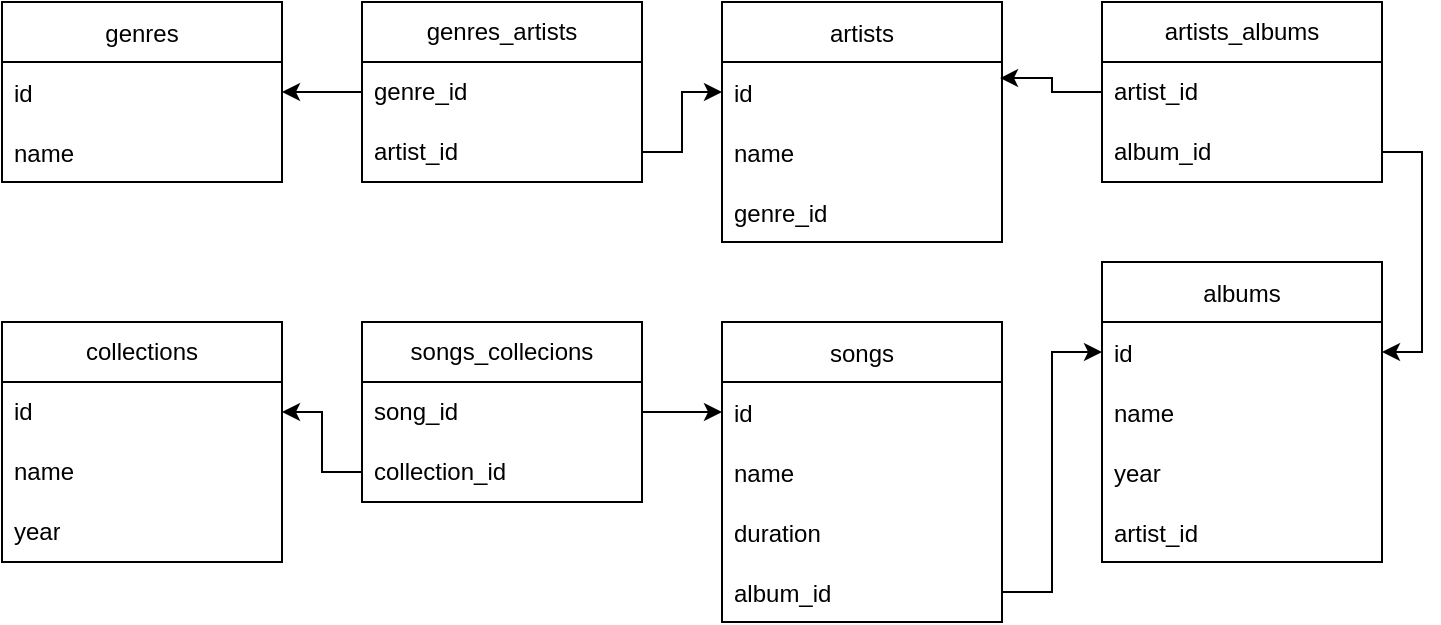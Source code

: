 <mxfile version="20.6.0" type="github">
  <diagram id="VMZdafUipZ0DyyVdhOcb" name="Страница 1">
    <mxGraphModel dx="868" dy="456" grid="1" gridSize="10" guides="1" tooltips="1" connect="1" arrows="1" fold="1" page="1" pageScale="1" pageWidth="827" pageHeight="1169" math="0" shadow="0">
      <root>
        <mxCell id="0" />
        <mxCell id="1" parent="0" />
        <mxCell id="gLHyWcDhg0KViLhQEVv9-2" value="genres" style="swimlane;fontStyle=0;childLayout=stackLayout;horizontal=1;startSize=30;horizontalStack=0;resizeParent=1;resizeParentMax=0;resizeLast=0;collapsible=1;marginBottom=0;" parent="1" vertex="1">
          <mxGeometry width="140" height="90" as="geometry" />
        </mxCell>
        <mxCell id="gLHyWcDhg0KViLhQEVv9-3" value="id" style="text;strokeColor=none;fillColor=none;align=left;verticalAlign=middle;spacingLeft=4;spacingRight=4;overflow=hidden;points=[[0,0.5],[1,0.5]];portConstraint=eastwest;rotatable=0;" parent="gLHyWcDhg0KViLhQEVv9-2" vertex="1">
          <mxGeometry y="30" width="140" height="30" as="geometry" />
        </mxCell>
        <mxCell id="gLHyWcDhg0KViLhQEVv9-4" value="name" style="text;strokeColor=none;fillColor=none;align=left;verticalAlign=middle;spacingLeft=4;spacingRight=4;overflow=hidden;points=[[0,0.5],[1,0.5]];portConstraint=eastwest;rotatable=0;" parent="gLHyWcDhg0KViLhQEVv9-2" vertex="1">
          <mxGeometry y="60" width="140" height="30" as="geometry" />
        </mxCell>
        <mxCell id="gLHyWcDhg0KViLhQEVv9-6" value="artists" style="swimlane;fontStyle=0;childLayout=stackLayout;horizontal=1;startSize=30;horizontalStack=0;resizeParent=1;resizeParentMax=0;resizeLast=0;collapsible=1;marginBottom=0;" parent="1" vertex="1">
          <mxGeometry x="360" width="140" height="120" as="geometry" />
        </mxCell>
        <mxCell id="gLHyWcDhg0KViLhQEVv9-7" value="id" style="text;strokeColor=none;fillColor=none;align=left;verticalAlign=middle;spacingLeft=4;spacingRight=4;overflow=hidden;points=[[0,0.5],[1,0.5]];portConstraint=eastwest;rotatable=0;" parent="gLHyWcDhg0KViLhQEVv9-6" vertex="1">
          <mxGeometry y="30" width="140" height="30" as="geometry" />
        </mxCell>
        <mxCell id="gLHyWcDhg0KViLhQEVv9-8" value="name" style="text;strokeColor=none;fillColor=none;align=left;verticalAlign=middle;spacingLeft=4;spacingRight=4;overflow=hidden;points=[[0,0.5],[1,0.5]];portConstraint=eastwest;rotatable=0;" parent="gLHyWcDhg0KViLhQEVv9-6" vertex="1">
          <mxGeometry y="60" width="140" height="30" as="geometry" />
        </mxCell>
        <mxCell id="gLHyWcDhg0KViLhQEVv9-9" value="genre_id" style="text;strokeColor=none;fillColor=none;align=left;verticalAlign=middle;spacingLeft=4;spacingRight=4;overflow=hidden;points=[[0,0.5],[1,0.5]];portConstraint=eastwest;rotatable=0;" parent="gLHyWcDhg0KViLhQEVv9-6" vertex="1">
          <mxGeometry y="90" width="140" height="30" as="geometry" />
        </mxCell>
        <mxCell id="gLHyWcDhg0KViLhQEVv9-11" value="albums" style="swimlane;fontStyle=0;childLayout=stackLayout;horizontal=1;startSize=30;horizontalStack=0;resizeParent=1;resizeParentMax=0;resizeLast=0;collapsible=1;marginBottom=0;" parent="1" vertex="1">
          <mxGeometry x="550" y="130" width="140" height="150" as="geometry" />
        </mxCell>
        <mxCell id="gLHyWcDhg0KViLhQEVv9-12" value="id" style="text;strokeColor=none;fillColor=none;align=left;verticalAlign=middle;spacingLeft=4;spacingRight=4;overflow=hidden;points=[[0,0.5],[1,0.5]];portConstraint=eastwest;rotatable=0;" parent="gLHyWcDhg0KViLhQEVv9-11" vertex="1">
          <mxGeometry y="30" width="140" height="30" as="geometry" />
        </mxCell>
        <mxCell id="gLHyWcDhg0KViLhQEVv9-13" value="name" style="text;strokeColor=none;fillColor=none;align=left;verticalAlign=middle;spacingLeft=4;spacingRight=4;overflow=hidden;points=[[0,0.5],[1,0.5]];portConstraint=eastwest;rotatable=0;" parent="gLHyWcDhg0KViLhQEVv9-11" vertex="1">
          <mxGeometry y="60" width="140" height="30" as="geometry" />
        </mxCell>
        <mxCell id="gLHyWcDhg0KViLhQEVv9-15" value="year" style="text;strokeColor=none;fillColor=none;align=left;verticalAlign=middle;spacingLeft=4;spacingRight=4;overflow=hidden;points=[[0,0.5],[1,0.5]];portConstraint=eastwest;rotatable=0;" parent="gLHyWcDhg0KViLhQEVv9-11" vertex="1">
          <mxGeometry y="90" width="140" height="30" as="geometry" />
        </mxCell>
        <mxCell id="gLHyWcDhg0KViLhQEVv9-14" value="artist_id" style="text;strokeColor=none;fillColor=none;align=left;verticalAlign=middle;spacingLeft=4;spacingRight=4;overflow=hidden;points=[[0,0.5],[1,0.5]];portConstraint=eastwest;rotatable=0;" parent="gLHyWcDhg0KViLhQEVv9-11" vertex="1">
          <mxGeometry y="120" width="140" height="30" as="geometry" />
        </mxCell>
        <mxCell id="gLHyWcDhg0KViLhQEVv9-16" value="songs" style="swimlane;fontStyle=0;childLayout=stackLayout;horizontal=1;startSize=30;horizontalStack=0;resizeParent=1;resizeParentMax=0;resizeLast=0;collapsible=1;marginBottom=0;" parent="1" vertex="1">
          <mxGeometry x="360" y="160" width="140" height="150" as="geometry" />
        </mxCell>
        <mxCell id="gLHyWcDhg0KViLhQEVv9-17" value="id" style="text;strokeColor=none;fillColor=none;align=left;verticalAlign=middle;spacingLeft=4;spacingRight=4;overflow=hidden;points=[[0,0.5],[1,0.5]];portConstraint=eastwest;rotatable=0;" parent="gLHyWcDhg0KViLhQEVv9-16" vertex="1">
          <mxGeometry y="30" width="140" height="30" as="geometry" />
        </mxCell>
        <mxCell id="gLHyWcDhg0KViLhQEVv9-18" value="name" style="text;strokeColor=none;fillColor=none;align=left;verticalAlign=middle;spacingLeft=4;spacingRight=4;overflow=hidden;points=[[0,0.5],[1,0.5]];portConstraint=eastwest;rotatable=0;" parent="gLHyWcDhg0KViLhQEVv9-16" vertex="1">
          <mxGeometry y="60" width="140" height="30" as="geometry" />
        </mxCell>
        <mxCell id="gLHyWcDhg0KViLhQEVv9-19" value="duration" style="text;strokeColor=none;fillColor=none;align=left;verticalAlign=middle;spacingLeft=4;spacingRight=4;overflow=hidden;points=[[0,0.5],[1,0.5]];portConstraint=eastwest;rotatable=0;" parent="gLHyWcDhg0KViLhQEVv9-16" vertex="1">
          <mxGeometry y="90" width="140" height="30" as="geometry" />
        </mxCell>
        <mxCell id="gLHyWcDhg0KViLhQEVv9-20" value="album_id" style="text;strokeColor=none;fillColor=none;align=left;verticalAlign=middle;spacingLeft=4;spacingRight=4;overflow=hidden;points=[[0,0.5],[1,0.5]];portConstraint=eastwest;rotatable=0;" parent="gLHyWcDhg0KViLhQEVv9-16" vertex="1">
          <mxGeometry y="120" width="140" height="30" as="geometry" />
        </mxCell>
        <mxCell id="gLHyWcDhg0KViLhQEVv9-21" style="edgeStyle=orthogonalEdgeStyle;rounded=0;orthogonalLoop=1;jettySize=auto;html=1;exitX=1;exitY=0.5;exitDx=0;exitDy=0;entryX=0;entryY=0.5;entryDx=0;entryDy=0;" parent="1" source="gLHyWcDhg0KViLhQEVv9-20" target="gLHyWcDhg0KViLhQEVv9-12" edge="1">
          <mxGeometry relative="1" as="geometry" />
        </mxCell>
        <mxCell id="gLHyWcDhg0KViLhQEVv9-22" style="edgeStyle=orthogonalEdgeStyle;rounded=0;orthogonalLoop=1;jettySize=auto;html=1;exitX=0;exitY=0.5;exitDx=0;exitDy=0;" parent="1" source="4AX-p-mkRIAtVJ3YEU1a-3" target="gLHyWcDhg0KViLhQEVv9-3" edge="1">
          <mxGeometry relative="1" as="geometry" />
        </mxCell>
        <mxCell id="gLHyWcDhg0KViLhQEVv9-23" style="edgeStyle=orthogonalEdgeStyle;rounded=0;orthogonalLoop=1;jettySize=auto;html=1;entryX=0.993;entryY=0.267;entryDx=0;entryDy=0;entryPerimeter=0;exitX=0;exitY=0.5;exitDx=0;exitDy=0;" parent="1" source="4AX-p-mkRIAtVJ3YEU1a-10" target="gLHyWcDhg0KViLhQEVv9-7" edge="1">
          <mxGeometry relative="1" as="geometry">
            <mxPoint x="600" y="130" as="sourcePoint" />
          </mxGeometry>
        </mxCell>
        <mxCell id="4AX-p-mkRIAtVJ3YEU1a-2" value="genres_artists" style="swimlane;fontStyle=0;childLayout=stackLayout;horizontal=1;startSize=30;horizontalStack=0;resizeParent=1;resizeParentMax=0;resizeLast=0;collapsible=1;marginBottom=0;whiteSpace=wrap;html=1;" vertex="1" parent="1">
          <mxGeometry x="180" width="140" height="90" as="geometry" />
        </mxCell>
        <mxCell id="4AX-p-mkRIAtVJ3YEU1a-3" value="genre_id" style="text;strokeColor=none;fillColor=none;align=left;verticalAlign=middle;spacingLeft=4;spacingRight=4;overflow=hidden;points=[[0,0.5],[1,0.5]];portConstraint=eastwest;rotatable=0;whiteSpace=wrap;html=1;" vertex="1" parent="4AX-p-mkRIAtVJ3YEU1a-2">
          <mxGeometry y="30" width="140" height="30" as="geometry" />
        </mxCell>
        <mxCell id="4AX-p-mkRIAtVJ3YEU1a-4" value="artist_id" style="text;strokeColor=none;fillColor=none;align=left;verticalAlign=middle;spacingLeft=4;spacingRight=4;overflow=hidden;points=[[0,0.5],[1,0.5]];portConstraint=eastwest;rotatable=0;whiteSpace=wrap;html=1;" vertex="1" parent="4AX-p-mkRIAtVJ3YEU1a-2">
          <mxGeometry y="60" width="140" height="30" as="geometry" />
        </mxCell>
        <mxCell id="4AX-p-mkRIAtVJ3YEU1a-7" style="edgeStyle=orthogonalEdgeStyle;rounded=0;orthogonalLoop=1;jettySize=auto;html=1;exitX=1;exitY=0.5;exitDx=0;exitDy=0;entryX=0;entryY=0.5;entryDx=0;entryDy=0;" edge="1" parent="1" source="4AX-p-mkRIAtVJ3YEU1a-4" target="gLHyWcDhg0KViLhQEVv9-7">
          <mxGeometry relative="1" as="geometry" />
        </mxCell>
        <mxCell id="4AX-p-mkRIAtVJ3YEU1a-9" value="artists_albums" style="swimlane;fontStyle=0;childLayout=stackLayout;horizontal=1;startSize=30;horizontalStack=0;resizeParent=1;resizeParentMax=0;resizeLast=0;collapsible=1;marginBottom=0;whiteSpace=wrap;html=1;" vertex="1" parent="1">
          <mxGeometry x="550" width="140" height="90" as="geometry" />
        </mxCell>
        <mxCell id="4AX-p-mkRIAtVJ3YEU1a-10" value="artist_id" style="text;strokeColor=none;fillColor=none;align=left;verticalAlign=middle;spacingLeft=4;spacingRight=4;overflow=hidden;points=[[0,0.5],[1,0.5]];portConstraint=eastwest;rotatable=0;whiteSpace=wrap;html=1;" vertex="1" parent="4AX-p-mkRIAtVJ3YEU1a-9">
          <mxGeometry y="30" width="140" height="30" as="geometry" />
        </mxCell>
        <mxCell id="4AX-p-mkRIAtVJ3YEU1a-11" value="album_id" style="text;strokeColor=none;fillColor=none;align=left;verticalAlign=middle;spacingLeft=4;spacingRight=4;overflow=hidden;points=[[0,0.5],[1,0.5]];portConstraint=eastwest;rotatable=0;whiteSpace=wrap;html=1;" vertex="1" parent="4AX-p-mkRIAtVJ3YEU1a-9">
          <mxGeometry y="60" width="140" height="30" as="geometry" />
        </mxCell>
        <mxCell id="4AX-p-mkRIAtVJ3YEU1a-13" style="edgeStyle=orthogonalEdgeStyle;rounded=0;orthogonalLoop=1;jettySize=auto;html=1;exitX=1;exitY=0.5;exitDx=0;exitDy=0;entryX=1;entryY=0.5;entryDx=0;entryDy=0;" edge="1" parent="1" source="4AX-p-mkRIAtVJ3YEU1a-11" target="gLHyWcDhg0KViLhQEVv9-12">
          <mxGeometry relative="1" as="geometry" />
        </mxCell>
        <mxCell id="4AX-p-mkRIAtVJ3YEU1a-15" value="collections" style="swimlane;fontStyle=0;childLayout=stackLayout;horizontal=1;startSize=30;horizontalStack=0;resizeParent=1;resizeParentMax=0;resizeLast=0;collapsible=1;marginBottom=0;whiteSpace=wrap;html=1;" vertex="1" parent="1">
          <mxGeometry y="160" width="140" height="120" as="geometry" />
        </mxCell>
        <mxCell id="4AX-p-mkRIAtVJ3YEU1a-16" value="id" style="text;strokeColor=none;fillColor=none;align=left;verticalAlign=middle;spacingLeft=4;spacingRight=4;overflow=hidden;points=[[0,0.5],[1,0.5]];portConstraint=eastwest;rotatable=0;whiteSpace=wrap;html=1;" vertex="1" parent="4AX-p-mkRIAtVJ3YEU1a-15">
          <mxGeometry y="30" width="140" height="30" as="geometry" />
        </mxCell>
        <mxCell id="4AX-p-mkRIAtVJ3YEU1a-17" value="name" style="text;strokeColor=none;fillColor=none;align=left;verticalAlign=middle;spacingLeft=4;spacingRight=4;overflow=hidden;points=[[0,0.5],[1,0.5]];portConstraint=eastwest;rotatable=0;whiteSpace=wrap;html=1;" vertex="1" parent="4AX-p-mkRIAtVJ3YEU1a-15">
          <mxGeometry y="60" width="140" height="30" as="geometry" />
        </mxCell>
        <mxCell id="4AX-p-mkRIAtVJ3YEU1a-18" value="year" style="text;strokeColor=none;fillColor=none;align=left;verticalAlign=middle;spacingLeft=4;spacingRight=4;overflow=hidden;points=[[0,0.5],[1,0.5]];portConstraint=eastwest;rotatable=0;whiteSpace=wrap;html=1;" vertex="1" parent="4AX-p-mkRIAtVJ3YEU1a-15">
          <mxGeometry y="90" width="140" height="30" as="geometry" />
        </mxCell>
        <mxCell id="4AX-p-mkRIAtVJ3YEU1a-19" value="songs_collecions" style="swimlane;fontStyle=0;childLayout=stackLayout;horizontal=1;startSize=30;horizontalStack=0;resizeParent=1;resizeParentMax=0;resizeLast=0;collapsible=1;marginBottom=0;whiteSpace=wrap;html=1;" vertex="1" parent="1">
          <mxGeometry x="180" y="160" width="140" height="90" as="geometry" />
        </mxCell>
        <mxCell id="4AX-p-mkRIAtVJ3YEU1a-20" value="song_id" style="text;strokeColor=none;fillColor=none;align=left;verticalAlign=middle;spacingLeft=4;spacingRight=4;overflow=hidden;points=[[0,0.5],[1,0.5]];portConstraint=eastwest;rotatable=0;whiteSpace=wrap;html=1;" vertex="1" parent="4AX-p-mkRIAtVJ3YEU1a-19">
          <mxGeometry y="30" width="140" height="30" as="geometry" />
        </mxCell>
        <mxCell id="4AX-p-mkRIAtVJ3YEU1a-21" value="collection_id" style="text;strokeColor=none;fillColor=none;align=left;verticalAlign=middle;spacingLeft=4;spacingRight=4;overflow=hidden;points=[[0,0.5],[1,0.5]];portConstraint=eastwest;rotatable=0;whiteSpace=wrap;html=1;" vertex="1" parent="4AX-p-mkRIAtVJ3YEU1a-19">
          <mxGeometry y="60" width="140" height="30" as="geometry" />
        </mxCell>
        <mxCell id="4AX-p-mkRIAtVJ3YEU1a-23" style="edgeStyle=orthogonalEdgeStyle;rounded=0;orthogonalLoop=1;jettySize=auto;html=1;exitX=0;exitY=0.5;exitDx=0;exitDy=0;entryX=1;entryY=0.5;entryDx=0;entryDy=0;" edge="1" parent="1" source="4AX-p-mkRIAtVJ3YEU1a-21" target="4AX-p-mkRIAtVJ3YEU1a-16">
          <mxGeometry relative="1" as="geometry" />
        </mxCell>
        <mxCell id="4AX-p-mkRIAtVJ3YEU1a-24" style="edgeStyle=orthogonalEdgeStyle;rounded=0;orthogonalLoop=1;jettySize=auto;html=1;exitX=1;exitY=0.5;exitDx=0;exitDy=0;entryX=0;entryY=0.5;entryDx=0;entryDy=0;" edge="1" parent="1" source="4AX-p-mkRIAtVJ3YEU1a-20" target="gLHyWcDhg0KViLhQEVv9-17">
          <mxGeometry relative="1" as="geometry" />
        </mxCell>
      </root>
    </mxGraphModel>
  </diagram>
</mxfile>
